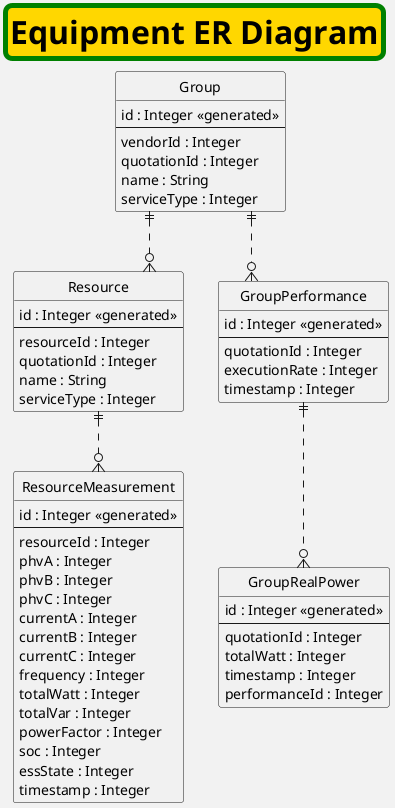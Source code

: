 ' ------------------------------
' ER Diagram
' ------------------------------

' ERD for Equipment
@startuml

' hide the spot
hide circle

' avoid problems with angled crows feet
skinparam linetype ortho
'skinparam backgroundColor transparent
skinparam backgroundColor #F2F2F2

skinparam titleBorderRoundCorner 15
skinparam titleBorderThickness 5
skinparam titleBorderColor green
skinparam titleBackgroundColor Gold
title <size:32>Equipment ER Diagram</size>

entity "Group" as e00 {
  id : Integer <<generated>>
  --
  ' 合格交易者代碼
  vendorId : Integer
  ' 報價代碼
  quotationId : Integer
  name : String
  ' 輔助服務商品, AFC=1
  serviceType : Integer
}

entity "Resource" as e01 {
  id : Integer <<generated>>
  --
  ' 交易資訊代號
  resourceId : Integer
  quotationId : Integer
  name : String
  ' 輔助服務商品, AFC=1
  serviceType : Integer
}

entity "GroupRealPower" as e02 {
  id : Integer <<generated>>
  --
  ' 報價代碼
  quotationId : Integer
  totalWatt : Integer
  timestamp : Integer
  performanceId : Integer
}

entity "GroupPerformance" as e03 {
  id : Integer <<generated>>
  --
  ' 報價代碼
  quotationId : Integer
  ' 執行率
  executionRate : Integer
  timestamp : Integer
}

entity "ResourceMeasurement" as e04 {
  id : Integer <<generated>>
  --
  ' 交易資訊代號
  resourceId : Integer
  phvA : Integer
  phvB : Integer
  phvC : Integer
  currentA : Integer
  currentB : Integer
  currentC : Integer
  frequency : Integer
  totalWatt : Integer
  totalVar : Integer
  powerFactor : Integer
  soc : Integer
  essState : Integer
  timestamp : Integer
}

e00 ||..o{ e01
e00 ||..o{ e03
e03 ||..o{ e02
e01 ||..o{ e04  


@enduml
